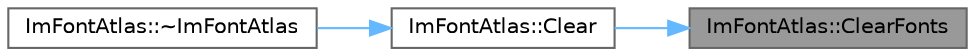 digraph "ImFontAtlas::ClearFonts"
{
 // LATEX_PDF_SIZE
  bgcolor="transparent";
  edge [fontname=Helvetica,fontsize=10,labelfontname=Helvetica,labelfontsize=10];
  node [fontname=Helvetica,fontsize=10,shape=box,height=0.2,width=0.4];
  rankdir="RL";
  Node1 [id="Node000001",label="ImFontAtlas::ClearFonts",height=0.2,width=0.4,color="gray40", fillcolor="grey60", style="filled", fontcolor="black",tooltip=" "];
  Node1 -> Node2 [id="edge1_Node000001_Node000002",dir="back",color="steelblue1",style="solid",tooltip=" "];
  Node2 [id="Node000002",label="ImFontAtlas::Clear",height=0.2,width=0.4,color="grey40", fillcolor="white", style="filled",URL="$struct_im_font_atlas.html#a8f6d01c671d8670f991ba651bbaf7e77",tooltip=" "];
  Node2 -> Node3 [id="edge2_Node000002_Node000003",dir="back",color="steelblue1",style="solid",tooltip=" "];
  Node3 [id="Node000003",label="ImFontAtlas::~ImFontAtlas",height=0.2,width=0.4,color="grey40", fillcolor="white", style="filled",URL="$struct_im_font_atlas.html#a950b4f7586ad7786ae251b957d67a268",tooltip=" "];
}
